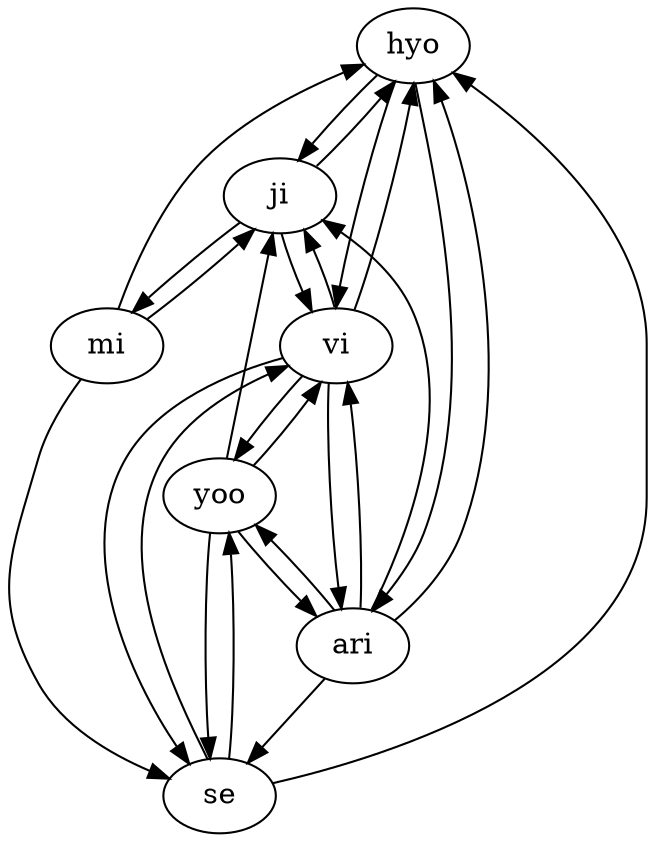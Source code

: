 digraph {
hyo->ji;
ji->hyo;
mi->hyo;
hyo->vi;
vi->hyo;
se->hyo;
hyo->ari;
ari->hyo;
yoo->ji;
ji->mi;
mi->ji;
ji->vi;
vi->ji;
ari->ji;
yoo->vi;
vi->yoo;
yoo->se;
se->yoo;
yoo->ari;
ari->yoo;
mi->se;
vi->se;
se->vi;
vi->ari;
ari->vi;
ari->se;
}
